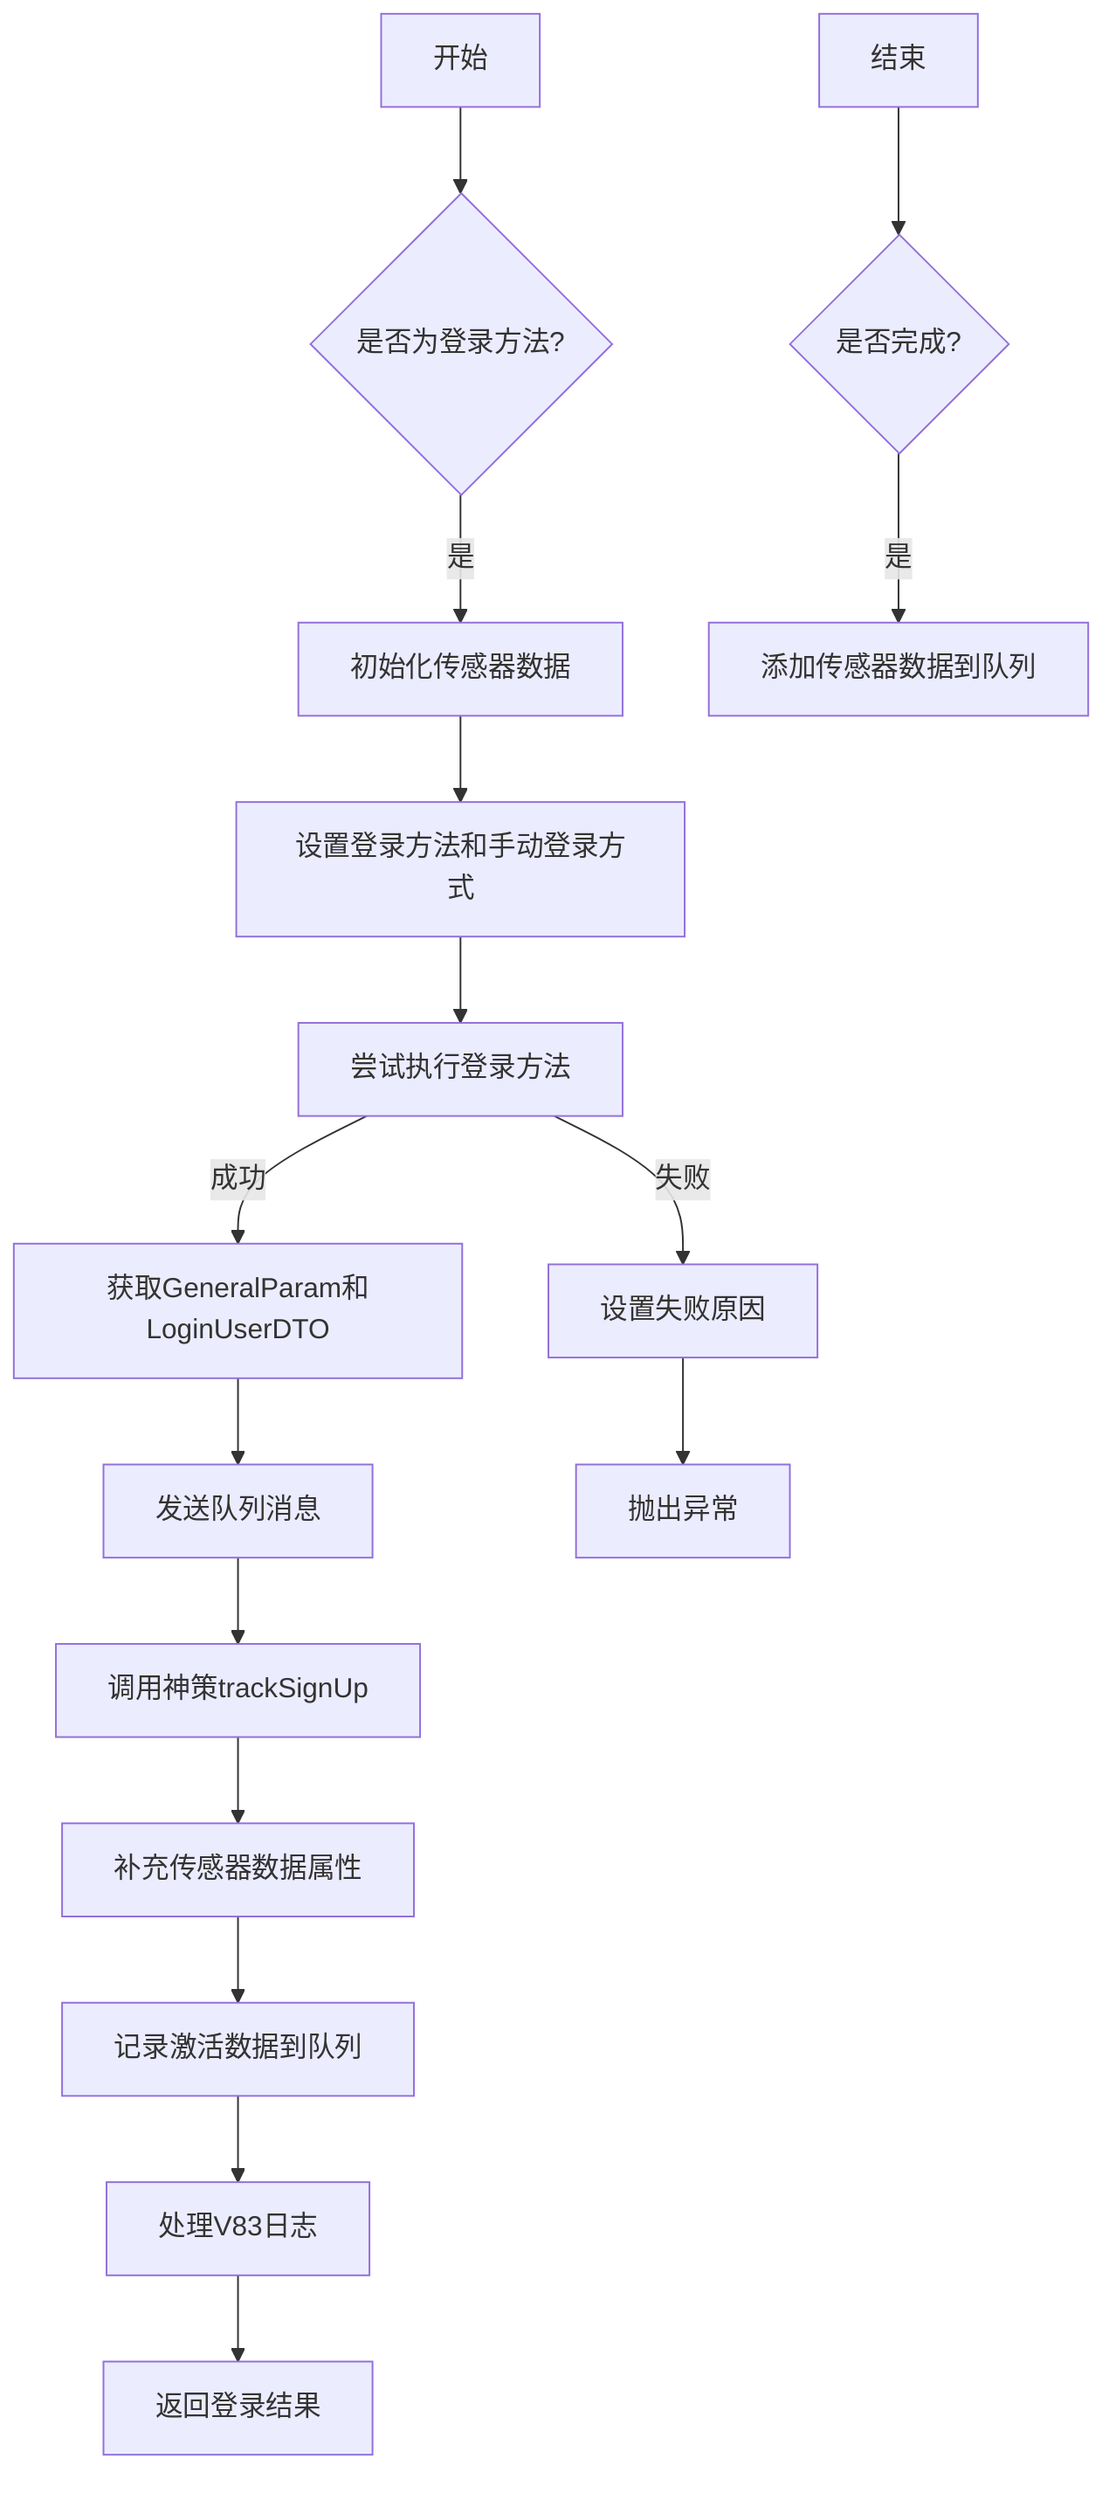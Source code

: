 flowchart TD
    A[开始] --> B{是否为登录方法?}
    B -->|是| C[初始化传感器数据]
    C --> D[设置登录方法和手动登录方式]
    D --> E[尝试执行登录方法]
    E -->|成功| F[获取GeneralParam和LoginUserDTO]
    F --> G[发送队列消息]
    G --> H[调用神策trackSignUp]
    H --> I[补充传感器数据属性]
    I --> J[记录激活数据到队列]
    J --> K[处理V83日志]
    K --> L[返回登录结果]
    E -->|失败| M[设置失败原因]
    M --> N[抛出异常]
    O[结束] --> P{是否完成?}
    P -->|是| Q[添加传感器数据到队列]